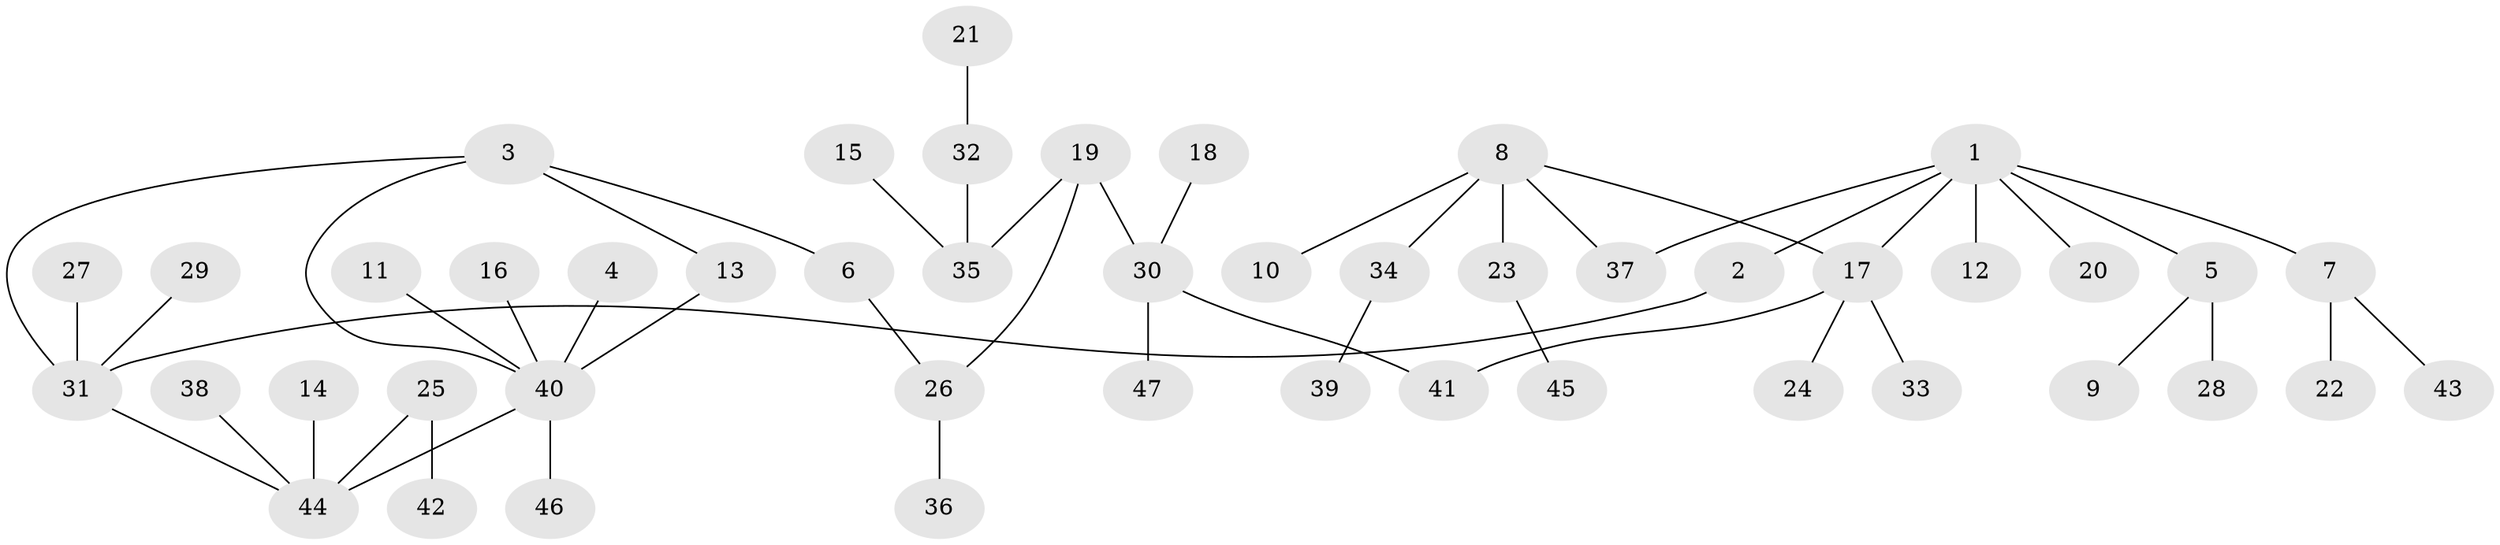 // original degree distribution, {5: 0.0425531914893617, 6: 0.010638297872340425, 3: 0.1276595744680851, 4: 0.09574468085106383, 1: 0.425531914893617, 2: 0.2978723404255319}
// Generated by graph-tools (version 1.1) at 2025/49/03/09/25 03:49:24]
// undirected, 47 vertices, 50 edges
graph export_dot {
graph [start="1"]
  node [color=gray90,style=filled];
  1;
  2;
  3;
  4;
  5;
  6;
  7;
  8;
  9;
  10;
  11;
  12;
  13;
  14;
  15;
  16;
  17;
  18;
  19;
  20;
  21;
  22;
  23;
  24;
  25;
  26;
  27;
  28;
  29;
  30;
  31;
  32;
  33;
  34;
  35;
  36;
  37;
  38;
  39;
  40;
  41;
  42;
  43;
  44;
  45;
  46;
  47;
  1 -- 2 [weight=1.0];
  1 -- 5 [weight=1.0];
  1 -- 7 [weight=1.0];
  1 -- 12 [weight=1.0];
  1 -- 17 [weight=1.0];
  1 -- 20 [weight=1.0];
  1 -- 37 [weight=1.0];
  2 -- 31 [weight=1.0];
  3 -- 6 [weight=1.0];
  3 -- 13 [weight=1.0];
  3 -- 31 [weight=1.0];
  3 -- 40 [weight=1.0];
  4 -- 40 [weight=1.0];
  5 -- 9 [weight=1.0];
  5 -- 28 [weight=1.0];
  6 -- 26 [weight=1.0];
  7 -- 22 [weight=1.0];
  7 -- 43 [weight=1.0];
  8 -- 10 [weight=1.0];
  8 -- 17 [weight=1.0];
  8 -- 23 [weight=1.0];
  8 -- 34 [weight=1.0];
  8 -- 37 [weight=1.0];
  11 -- 40 [weight=1.0];
  13 -- 40 [weight=1.0];
  14 -- 44 [weight=1.0];
  15 -- 35 [weight=1.0];
  16 -- 40 [weight=1.0];
  17 -- 24 [weight=1.0];
  17 -- 33 [weight=1.0];
  17 -- 41 [weight=1.0];
  18 -- 30 [weight=1.0];
  19 -- 26 [weight=1.0];
  19 -- 30 [weight=1.0];
  19 -- 35 [weight=1.0];
  21 -- 32 [weight=1.0];
  23 -- 45 [weight=1.0];
  25 -- 42 [weight=1.0];
  25 -- 44 [weight=1.0];
  26 -- 36 [weight=1.0];
  27 -- 31 [weight=1.0];
  29 -- 31 [weight=1.0];
  30 -- 41 [weight=1.0];
  30 -- 47 [weight=1.0];
  31 -- 44 [weight=1.0];
  32 -- 35 [weight=1.0];
  34 -- 39 [weight=1.0];
  38 -- 44 [weight=1.0];
  40 -- 44 [weight=1.0];
  40 -- 46 [weight=1.0];
}

